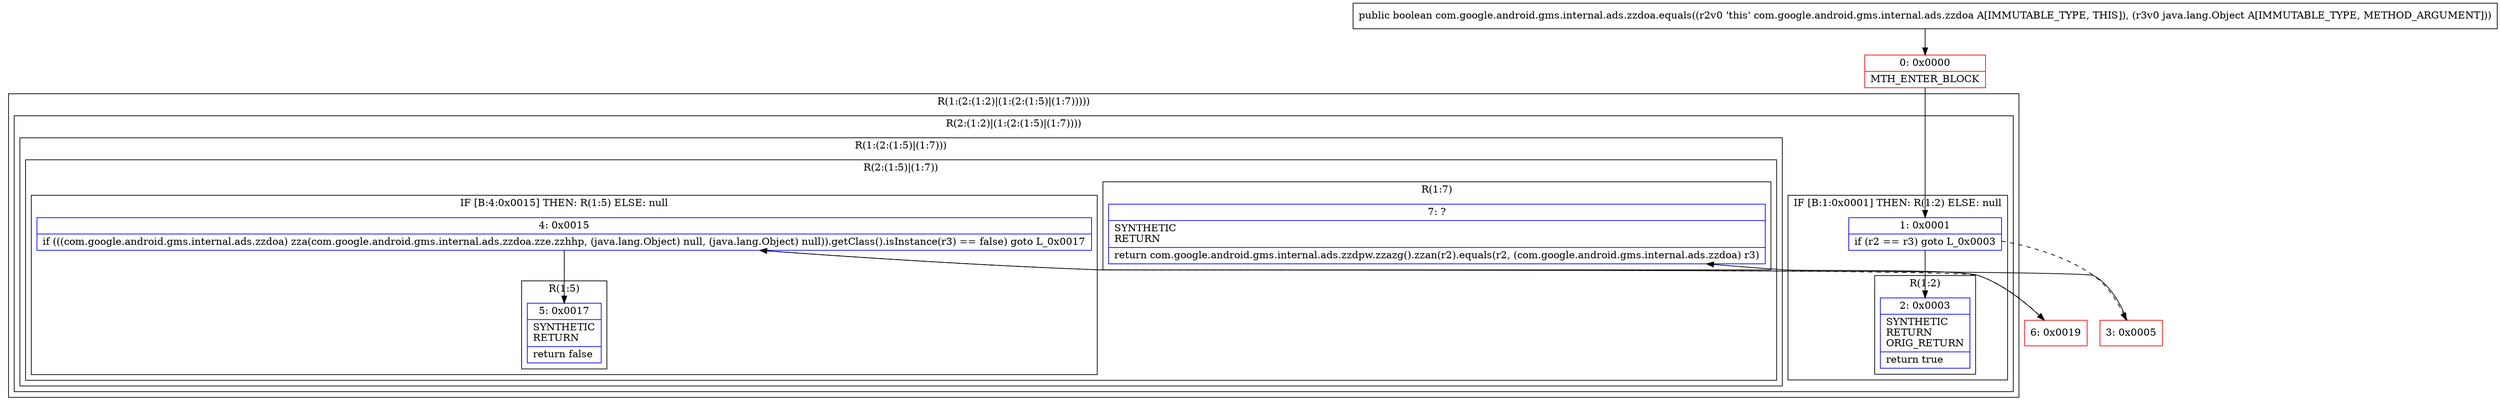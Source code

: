 digraph "CFG forcom.google.android.gms.internal.ads.zzdoa.equals(Ljava\/lang\/Object;)Z" {
subgraph cluster_Region_1494334264 {
label = "R(1:(2:(1:2)|(1:(2:(1:5)|(1:7)))))";
node [shape=record,color=blue];
subgraph cluster_Region_2008592347 {
label = "R(2:(1:2)|(1:(2:(1:5)|(1:7))))";
node [shape=record,color=blue];
subgraph cluster_IfRegion_1976654682 {
label = "IF [B:1:0x0001] THEN: R(1:2) ELSE: null";
node [shape=record,color=blue];
Node_1 [shape=record,label="{1\:\ 0x0001|if (r2 == r3) goto L_0x0003\l}"];
subgraph cluster_Region_821857259 {
label = "R(1:2)";
node [shape=record,color=blue];
Node_2 [shape=record,label="{2\:\ 0x0003|SYNTHETIC\lRETURN\lORIG_RETURN\l|return true\l}"];
}
}
subgraph cluster_Region_1684029111 {
label = "R(1:(2:(1:5)|(1:7)))";
node [shape=record,color=blue];
subgraph cluster_Region_1444184983 {
label = "R(2:(1:5)|(1:7))";
node [shape=record,color=blue];
subgraph cluster_IfRegion_694163844 {
label = "IF [B:4:0x0015] THEN: R(1:5) ELSE: null";
node [shape=record,color=blue];
Node_4 [shape=record,label="{4\:\ 0x0015|if (((com.google.android.gms.internal.ads.zzdoa) zza(com.google.android.gms.internal.ads.zzdoa.zze.zzhhp, (java.lang.Object) null, (java.lang.Object) null)).getClass().isInstance(r3) == false) goto L_0x0017\l}"];
subgraph cluster_Region_2098691216 {
label = "R(1:5)";
node [shape=record,color=blue];
Node_5 [shape=record,label="{5\:\ 0x0017|SYNTHETIC\lRETURN\l|return false\l}"];
}
}
subgraph cluster_Region_417816579 {
label = "R(1:7)";
node [shape=record,color=blue];
Node_7 [shape=record,label="{7\:\ ?|SYNTHETIC\lRETURN\l|return com.google.android.gms.internal.ads.zzdpw.zzazg().zzan(r2).equals(r2, (com.google.android.gms.internal.ads.zzdoa) r3)\l}"];
}
}
}
}
}
Node_0 [shape=record,color=red,label="{0\:\ 0x0000|MTH_ENTER_BLOCK\l}"];
Node_3 [shape=record,color=red,label="{3\:\ 0x0005}"];
Node_6 [shape=record,color=red,label="{6\:\ 0x0019}"];
MethodNode[shape=record,label="{public boolean com.google.android.gms.internal.ads.zzdoa.equals((r2v0 'this' com.google.android.gms.internal.ads.zzdoa A[IMMUTABLE_TYPE, THIS]), (r3v0 java.lang.Object A[IMMUTABLE_TYPE, METHOD_ARGUMENT])) }"];
MethodNode -> Node_0;
Node_1 -> Node_2;
Node_1 -> Node_3[style=dashed];
Node_4 -> Node_5;
Node_4 -> Node_6[style=dashed];
Node_0 -> Node_1;
Node_3 -> Node_4;
Node_6 -> Node_7;
}

